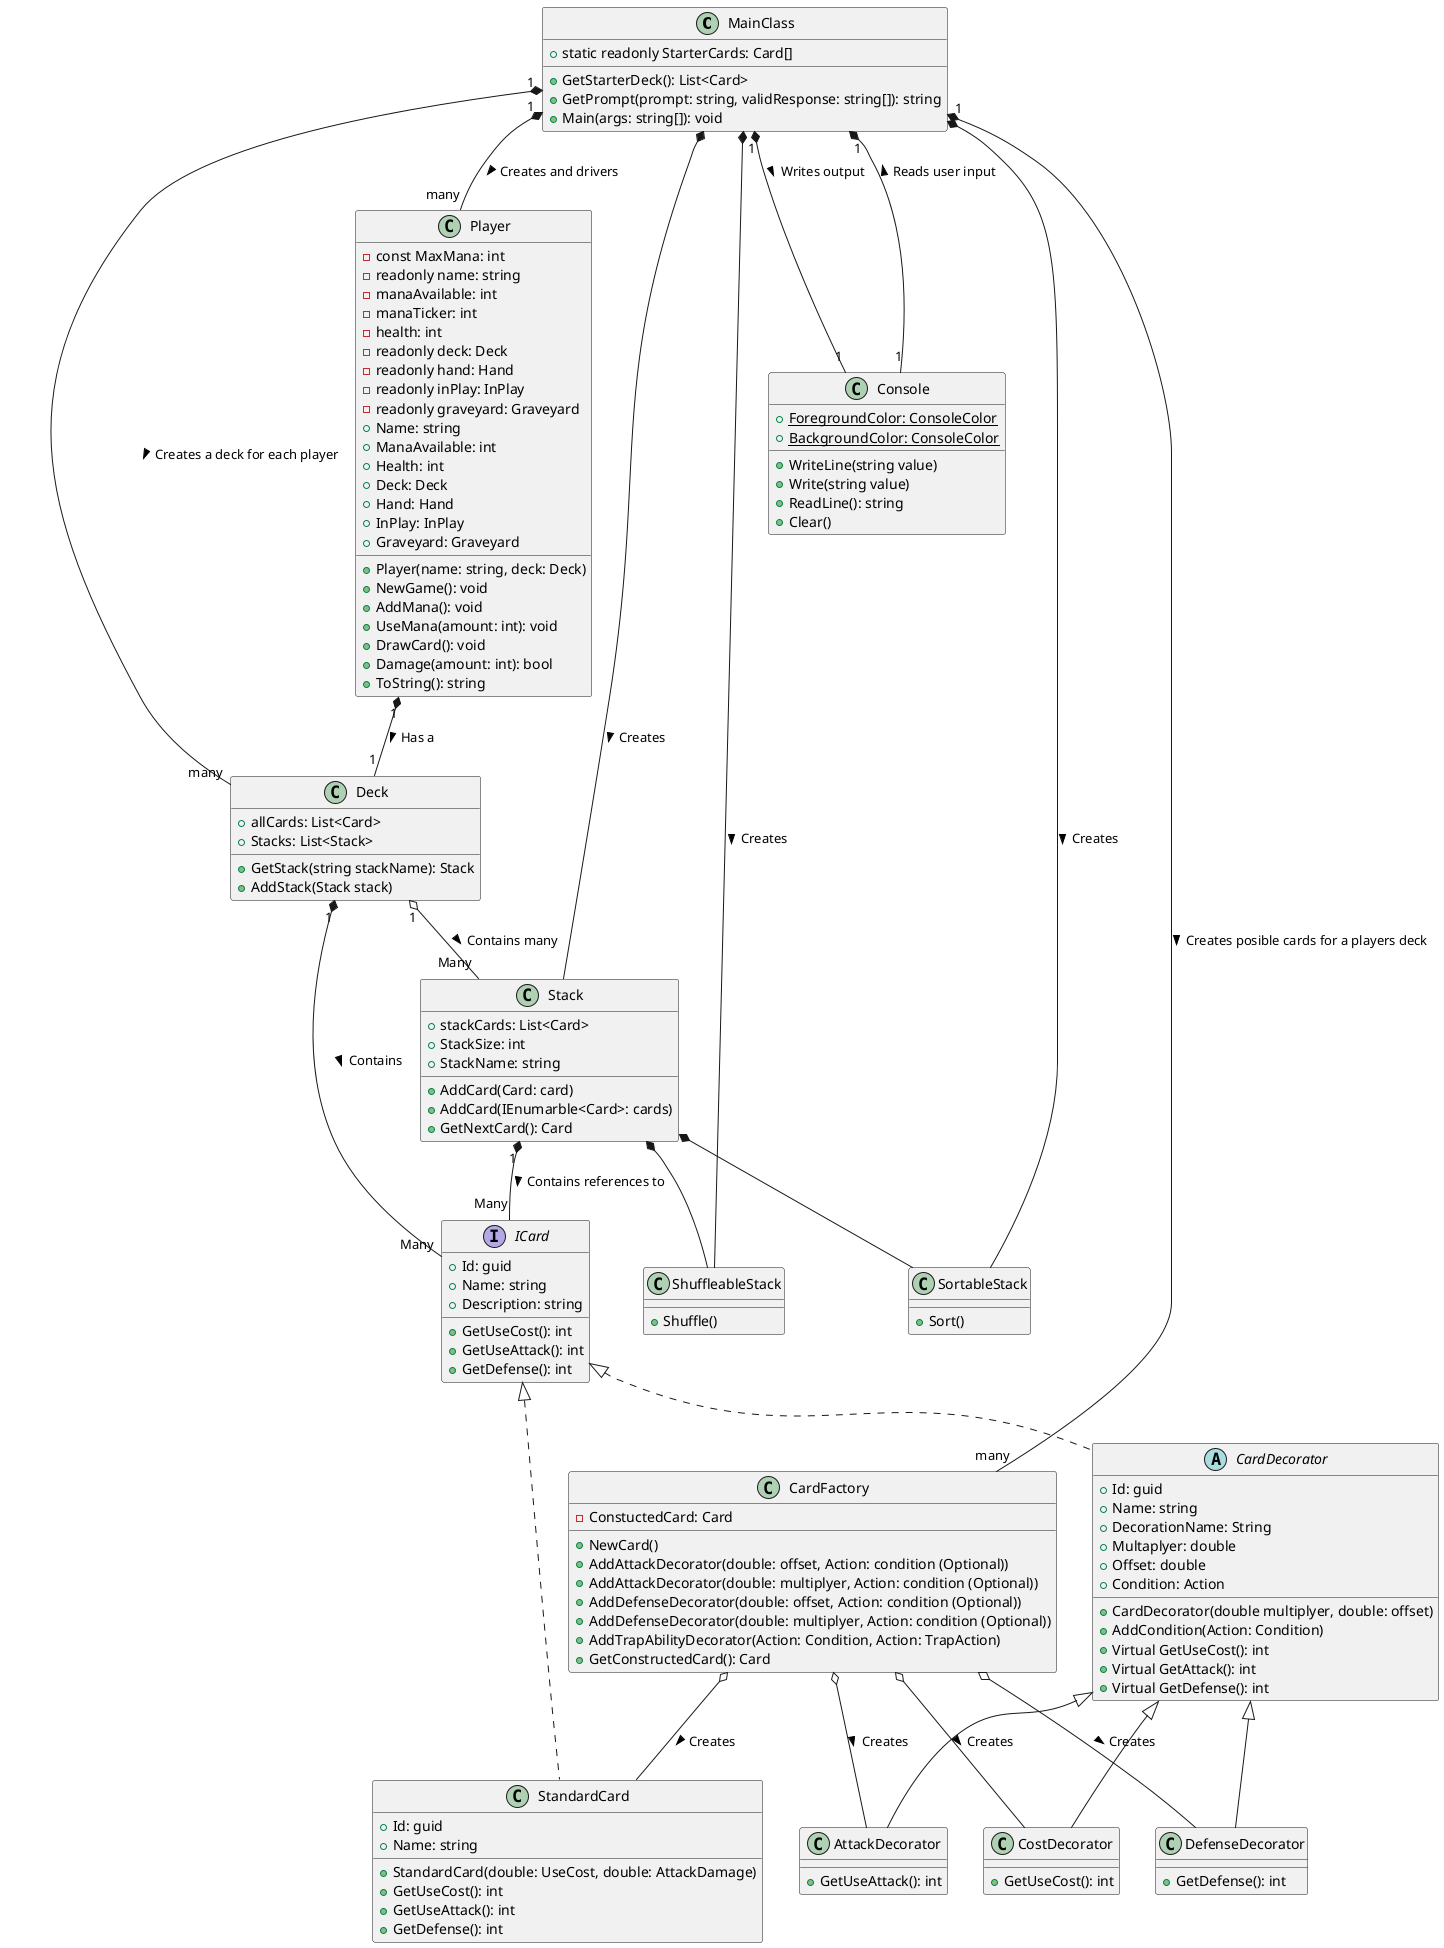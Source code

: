 @startuml

class MainClass {
    + static readonly StarterCards: Card[]
    + GetStarterDeck(): List<Card>
    + GetPrompt(prompt: string, validResponse: string[]): string
    + Main(args: string[]): void
}

class Console {
    + WriteLine(string value)
    + Write(string value)
    + ReadLine(): string
    + Clear()
    {static} +ForegroundColor: ConsoleColor
    {static} +BackgroundColor: ConsoleColor
}

class Player {
    - const MaxMana: int
    - readonly name: string
    - manaAvailable: int
    - manaTicker: int
    - health: int
    - readonly deck: Deck
    - readonly hand: Hand
    - readonly inPlay: InPlay
    - readonly graveyard: Graveyard
    + Player(name: string, deck: Deck)
    + Name: string
    + ManaAvailable: int
    + Health: int
    + Deck: Deck
    + Hand: Hand
    + InPlay: InPlay
    + Graveyard: Graveyard
    + NewGame(): void
    + AddMana(): void
    + UseMana(amount: int): void
    + DrawCard(): void
    + Damage(amount: int): bool
    + ToString(): string
}

class Deck {
    + allCards: List<Card>
    + Stacks: List<Stack>
    + GetStack(string stackName): Stack
    + AddStack(Stack stack)
}

class Stack {
    + stackCards: List<Card>
    + StackSize: int
    + StackName: string
    + AddCard(Card: card)
    + AddCard(IEnumarble<Card>: cards)
    + GetNextCard(): Card
}

class SortableStack {
    + Sort()
}

class ShuffleableStack {
    + Shuffle()
}

interface ICard {
    + Id: guid
    + Name: string
    + Description: string
    + GetUseCost(): int
    + GetUseAttack(): int
    + GetDefense(): int
}

class StandardCard {
    + Id: guid
    + Name: string
    + StandardCard(double: UseCost, double: AttackDamage)
    + GetUseCost(): int
    + GetUseAttack(): int
    + GetDefense(): int
}

abstract CardDecorator {
    + Id: guid
    + Name: string
    + DecorationName: String
    + Multaplyer: double
    + Offset: double
    + Condition: Action
    + CardDecorator(double multiplyer, double: offset)
    + AddCondition(Action: Condition)
    + Virtual GetUseCost(): int
    + Virtual GetAttack(): int
    + Virtual GetDefense(): int
}

class AttackDecorator extends CardDecorator {
    + GetUseAttack(): int
}

class CostDecorator extends CardDecorator {
    + GetUseCost(): int
}

class DefenseDecorator extends CardDecorator {
    + GetDefense(): int
}

class CardFactory
{
    - ConstuctedCard: Card
    + NewCard()
    + AddAttackDecorator(double: offset, Action: condition (Optional))
    + AddAttackDecorator(double: multiplyer, Action: condition (Optional))
    + AddDefenseDecorator(double: offset, Action: condition (Optional))
    + AddDefenseDecorator(double: multiplyer, Action: condition (Optional))
    + AddTrapAbilityDecorator(Action: Condition, Action: TrapAction)
    + GetConstructedCard(): Card
}

StandardCard .up.|> ICard
CardDecorator .up.|> ICard
CardFactory o-down- StandardCard : Creates >
CardFactory o-down- AttackDecorator : Creates >
CardFactory o-down- CostDecorator : Creates >
CardFactory o-down- DefenseDecorator : Creates >

MainClass "1" *-- "many" Player : Creates and drivers >
MainClass "1" *-- "many" CardFactory : Creates posible cards for a players deck >
MainClass "1" *-- "many" Deck : Creates a deck for each player >
MainClass "1" *-- "1" Console : Reads user input <
MainClass "1" *-- "1" Console : Writes output >
MainClass *-down- Stack : Creates >
MainClass *-down- SortableStack : Creates >
MainClass *-down- ShuffleableStack : Creates >
Player "1" *-- "1" Deck : Has a >
Deck "1" o-- "Many" Stack : Contains many >
Deck "1" *-- "Many" ICard : Contains >
Stack "1" *-- "Many" ICard : Contains references to  >
Stack *-down- SortableStack
Stack *-down- ShuffleableStack

@enduml